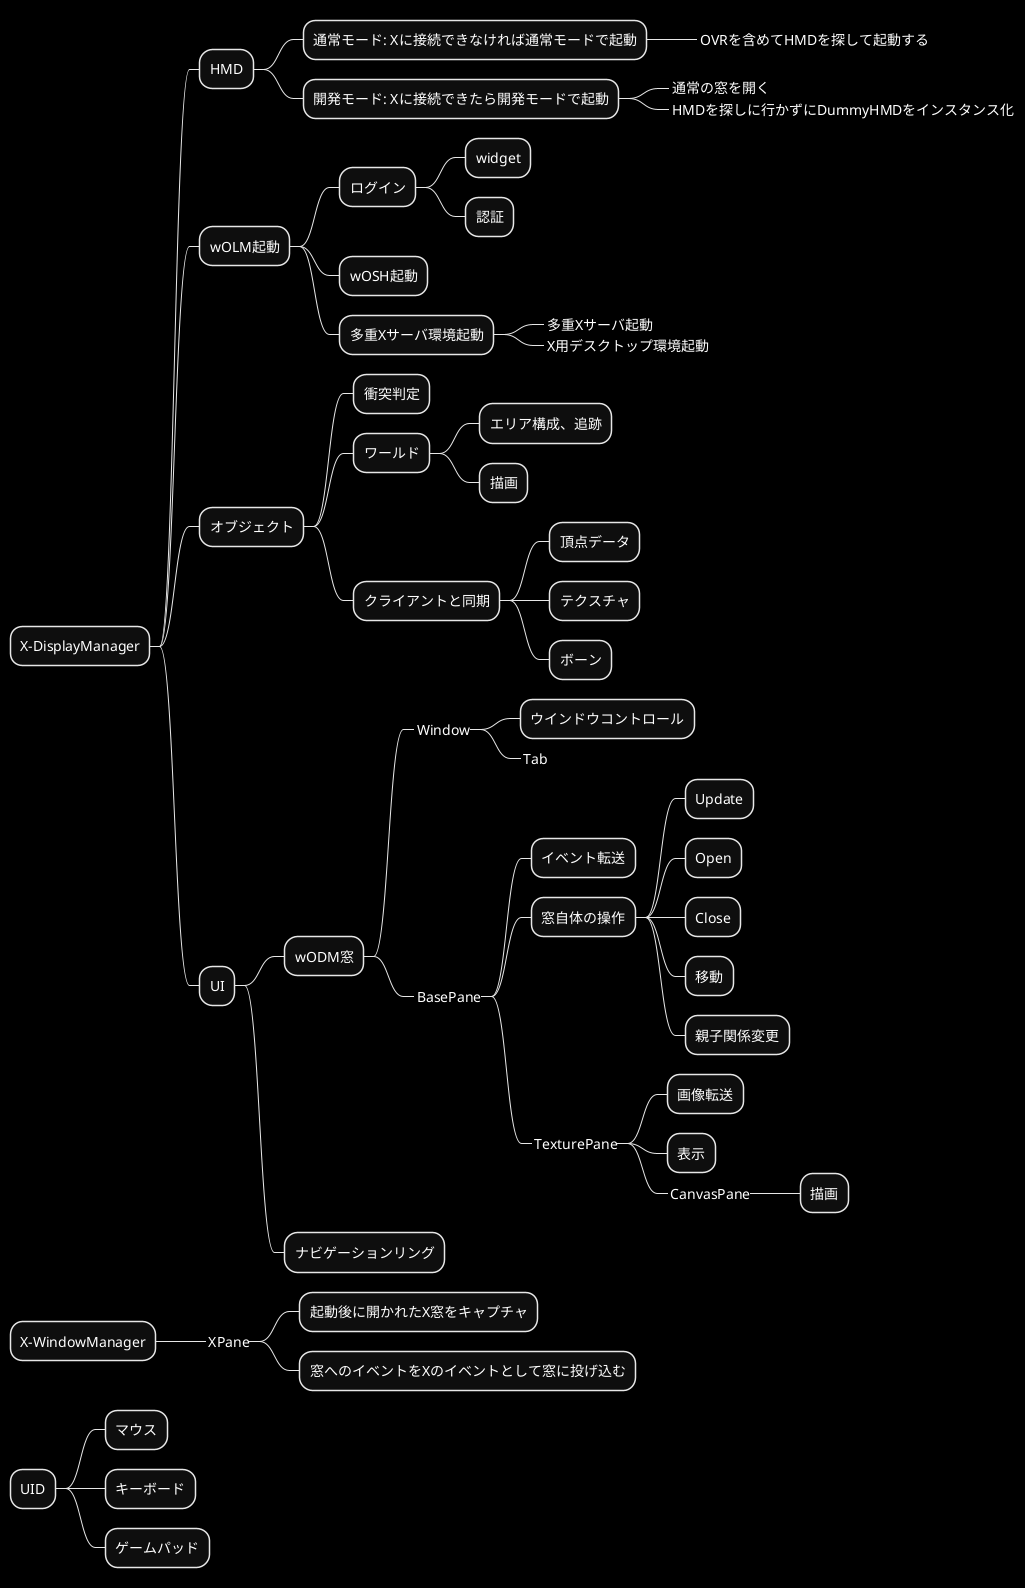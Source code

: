 @startmindmap
skinparam monochrome reverse
* X-DisplayManager
** HMD
*** 通常モード: Xに接続できなければ通常モードで起動
****_ OVRを含めてHMDを探して起動する
*** 開発モード: Xに接続できたら開発モードで起動
****_ 通常の窓を開く
****_ HMDを探しに行かずにDummyHMDをインスタンス化
** wOLM起動
*** ログイン
**** widget
**** 認証
*** wOSH起動
*** 多重Xサーバ環境起動
****_ 多重Xサーバ起動
****_ X用デスクトップ環境起動
** オブジェクト
*** 衝突判定
*** ワールド
**** エリア構成、追跡
**** 描画
*** クライアントと同期
**** 頂点データ
**** テクスチャ
**** ボーン
** UI
*** wODM窓
****_ Window
***** ウインドウコントロール
*****_ Tab
****_ BasePane
***** イベント転送
***** 窓自体の操作
****** Update
****** Open
****** Close
****** 移動
****** 親子関係変更
*****_ TexturePane
****** 画像転送
****** 表示
******_ CanvasPane
******* 描画
*** ナビゲーションリング
* X-WindowManager
**_ XPane
*** 起動後に開かれたX窓をキャプチャ
*** 窓へのイベントをXのイベントとして窓に投げ込む
* UID
** マウス
** キーボード
** ゲームパッド
@endmindmap
